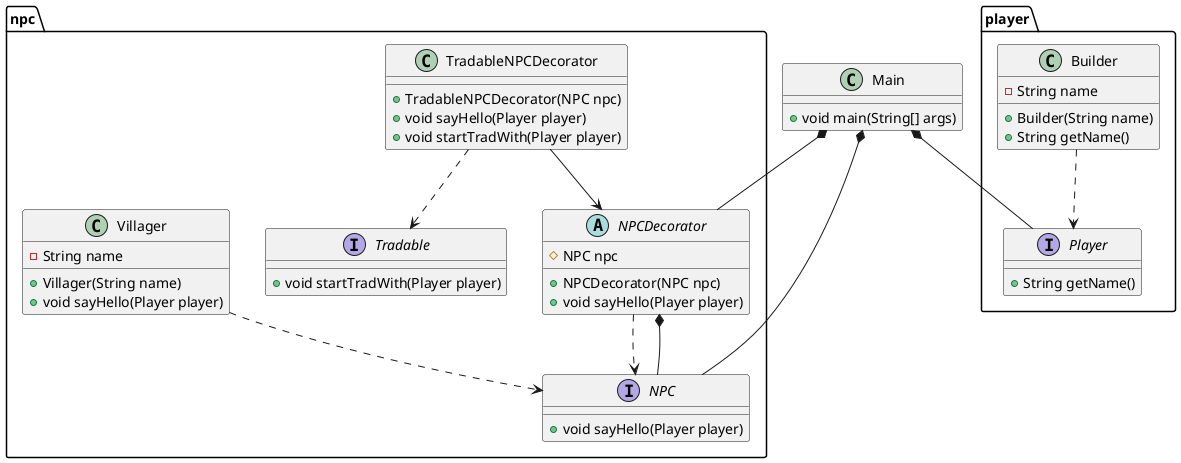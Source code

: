 @startuml class-diagram

package npc {
    interface NPC {
        + void sayHello(Player player)
    }

    abstract class NPCDecorator {
        # NPC npc

        + NPCDecorator(NPC npc)
        + void sayHello(Player player)
    }

    interface Tradable {
        + void startTradWith(Player player)
    }

    class TradableNPCDecorator {
        + TradableNPCDecorator(NPC npc)
        + void sayHello(Player player)
        + void startTradWith(Player player)
    }

    class Villager {
        - String name

        + Villager(String name)
        + void sayHello(Player player)
    }
}

package player {
    class Builder {
        - String name

        + Builder(String name)
        + String getName()
    }

    interface Player {
        + String getName()
    }
}

class Main {
    + void main(String[] args)
}

NPCDecorator ..> NPC
TradableNPCDecorator --> NPCDecorator
TradableNPCDecorator ..> Tradable
Villager ..> NPC
Builder ..> Player
NPCDecorator *-- NPC
Main *-- Player
Main *-- NPCDecorator
Main *-- NPC
@enduml